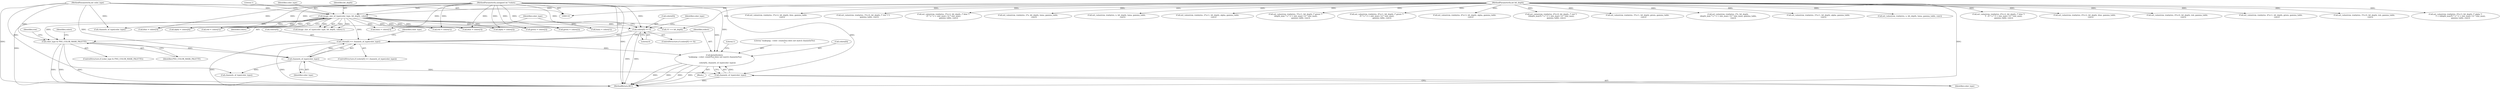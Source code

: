 digraph "0_Android_9d4853418ab2f754c2b63e091c29c5529b8b86ca_14@API" {
"1000745" [label="(Call,fprintf(stderr,\n \"makepng: --color: count(%u) does not match channels(%u)\n\",\n\n          colors[0], channels_of_type(color_type)))"];
"1000498" [label="(Call,colors[0] == channels_of_type(color_type))"];
"1000132" [label="(Call,image_size_of_type(color_type, bit_depth, colors))"];
"1000122" [label="(MethodParameterIn,int color_type)"];
"1000123" [label="(MethodParameterIn,int bit_depth)"];
"1000126" [label="(MethodParameterIn,unsigned int *colors)"];
"1000146" [label="(Call,colors[0] == 0)"];
"1000502" [label="(Call,channels_of_type(color_type))"];
"1000488" [label="(Call,color_type & PNG_COLOR_MASK_PALETTE)"];
"1000751" [label="(Call,channels_of_type(color_type))"];
"1000497" [label="(ControlStructure,if (colors[0] == channels_of_type(color_type)))"];
"1000751" [label="(Call,channels_of_type(color_type))"];
"1000453" [label="(Call,set_value(row, rowbytes, 4*x+3, bit_depth, /* alpha */\n                  Y + ((depth_max-Y) * x * 2 + size_max) / (2 * size_max),\n                  gamma_table, conv))"];
"1000502" [label="(Call,channels_of_type(color_type))"];
"1000638" [label="(Call,set_value(row, rowbytes, 3*x+2, bit_depth, blue, gamma_table,\n                     conv))"];
"1000666" [label="(Call,blue = colors[3])"];
"1000672" [label="(Call,alpha = colors[4])"];
"1000145" [label="(ControlStructure,if (colors[0] == 0))"];
"1000654" [label="(Call,red = colors[1])"];
"1000299" [label="(Call,set_value(row, rowbytes, 3*x+0, bit_depth, /* red */ Y,\n                     gamma_table, conv))"];
"1000136" [label="(Literal,1)"];
"1000498" [label="(Call,colors[0] == channels_of_type(color_type))"];
"1000333" [label="(Call,set_value(row, rowbytes, 3*x+2, bit_depth, /* blue */\n (Y * x * 2 + size_max) / (2 * size_max),\n                  gamma_table, conv))"];
"1000560" [label="(Call,set_value(row, rowbytes, 2*x, bit_depth, luma, gamma_table,\n                     conv))"];
"1000526" [label="(Call,set_value(row, rowbytes, x, bit_depth, luma, gamma_table,\n                     conv))"];
"1000506" [label="(Identifier,color_type)"];
"1000570" [label="(Call,set_value(row, rowbytes, 2*x+1, bit_depth, alpha, gamma_table,\n                     conv))"];
"1000311" [label="(Call,set_value(row, rowbytes, 3*x+1, bit_depth, /* green */\n (depth_max * x * 2 + size_max) / (2 * size_max),\n                  gamma_table, conv))"];
"1000133" [label="(Identifier,color_type)"];
"1000141" [label="(Call,1U << bit_depth)"];
"1000511" [label="(Call,luma = colors[1])"];
"1000135" [label="(Identifier,colors)"];
"1000500" [label="(Identifier,colors)"];
"1000407" [label="(Call,set_value(row, rowbytes, 4*x+1, bit_depth, /* green */\n (Y * x * 2 + size_max) / (2 * size_max),\n                  gamma_table, conv))"];
"1000123" [label="(MethodParameterIn,int bit_depth)"];
"1000487" [label="(ControlStructure,if (color_type & PNG_COLOR_MASK_PALETTE))"];
"1000746" [label="(Identifier,stderr)"];
"1000754" [label="(Literal,1)"];
"1000147" [label="(Call,colors[0])"];
"1000724" [label="(Call,set_value(row, rowbytes, 4*x+3, bit_depth, alpha, gamma_table,\n                     conv))"];
"1000131" [label="(Call,image_size_of_type(color_type, bit_depth, colors)-1)"];
"1000152" [label="(Call,channels_of_type(color_type))"];
"1000150" [label="(Literal,0)"];
"1000490" [label="(Identifier,PNG_COLOR_MASK_PALETTE)"];
"1000744" [label="(Block,)"];
"1000383" [label="(Call,set_value(row, rowbytes, 4*x+0, bit_depth, /* red */\n ((depth_max-Y) * x * 2 + size_max) / (2 * size_max),\n                  gamma_table, conv))"];
"1000489" [label="(Identifier,color_type)"];
"1000493" [label="(Identifier,row)"];
"1000626" [label="(Call,set_value(row, rowbytes, 3*x+1, bit_depth, green, gamma_table,\n                     conv))"];
"1000505" [label="(Call,channels_of_type(color_type))"];
"1000239" [label="(Call,set_value(row, rowbytes, 2*x, bit_depth,\n (depth_max * x * 2 + size_max) / (2 * size_max), gamma_table,\n                  conv))"];
"1000259" [label="(Call,set_value(row, rowbytes, 2*x+1, bit_depth, alpha, gamma_table,\n                  conv))"];
"1000499" [label="(Call,colors[0])"];
"1000586" [label="(Call,red = colors[1])"];
"1000598" [label="(Call,blue = colors[3])"];
"1000544" [label="(Call,alpha = colors[2])"];
"1000592" [label="(Call,green = colors[2])"];
"1000752" [label="(Identifier,color_type)"];
"1000660" [label="(Call,green = colors[2])"];
"1000745" [label="(Call,fprintf(stderr,\n \"makepng: --color: count(%u) does not match channels(%u)\n\",\n\n          colors[0], channels_of_type(color_type)))"];
"1000538" [label="(Call,luma = colors[1])"];
"1000134" [label="(Identifier,bit_depth)"];
"1000203" [label="(Call,set_value(row, rowbytes, x, bit_depth, luma, gamma_table, conv))"];
"1000747" [label="(Literal,\"makepng: --color: count(%u) does not match channels(%u)\n\")"];
"1000122" [label="(MethodParameterIn,int color_type)"];
"1000429" [label="(Call,set_value(row, rowbytes, 4*x+2, bit_depth, /* blue */\n                  Y - (Y * x * 2 + size_max) / (2 * size_max),\n                  gamma_table, conv))"];
"1000503" [label="(Identifier,color_type)"];
"1000712" [label="(Call,set_value(row, rowbytes, 4*x+2, bit_depth, blue, gamma_table,\n                     conv))"];
"1000688" [label="(Call,set_value(row, rowbytes, 4*x+0, bit_depth, red, gamma_table,\n                     conv))"];
"1000126" [label="(MethodParameterIn,unsigned int *colors)"];
"1000755" [label="(MethodReturn,RET)"];
"1000132" [label="(Call,image_size_of_type(color_type, bit_depth, colors))"];
"1000146" [label="(Call,colors[0] == 0)"];
"1000700" [label="(Call,set_value(row, rowbytes, 4*x+1, bit_depth, green, gamma_table,\n                     conv))"];
"1000153" [label="(Identifier,color_type)"];
"1000748" [label="(Call,colors[0])"];
"1000614" [label="(Call,set_value(row, rowbytes, 3*x+0, bit_depth, red, gamma_table,\n                     conv))"];
"1000488" [label="(Call,color_type & PNG_COLOR_MASK_PALETTE)"];
"1000745" -> "1000744"  [label="AST: "];
"1000745" -> "1000751"  [label="CFG: "];
"1000746" -> "1000745"  [label="AST: "];
"1000747" -> "1000745"  [label="AST: "];
"1000748" -> "1000745"  [label="AST: "];
"1000751" -> "1000745"  [label="AST: "];
"1000754" -> "1000745"  [label="CFG: "];
"1000745" -> "1000755"  [label="DDG: "];
"1000745" -> "1000755"  [label="DDG: "];
"1000745" -> "1000755"  [label="DDG: "];
"1000745" -> "1000755"  [label="DDG: "];
"1000498" -> "1000745"  [label="DDG: "];
"1000132" -> "1000745"  [label="DDG: "];
"1000126" -> "1000745"  [label="DDG: "];
"1000751" -> "1000745"  [label="DDG: "];
"1000498" -> "1000497"  [label="AST: "];
"1000498" -> "1000502"  [label="CFG: "];
"1000499" -> "1000498"  [label="AST: "];
"1000502" -> "1000498"  [label="AST: "];
"1000506" -> "1000498"  [label="CFG: "];
"1000746" -> "1000498"  [label="CFG: "];
"1000498" -> "1000755"  [label="DDG: "];
"1000498" -> "1000755"  [label="DDG: "];
"1000132" -> "1000498"  [label="DDG: "];
"1000146" -> "1000498"  [label="DDG: "];
"1000126" -> "1000498"  [label="DDG: "];
"1000502" -> "1000498"  [label="DDG: "];
"1000132" -> "1000131"  [label="AST: "];
"1000132" -> "1000135"  [label="CFG: "];
"1000133" -> "1000132"  [label="AST: "];
"1000134" -> "1000132"  [label="AST: "];
"1000135" -> "1000132"  [label="AST: "];
"1000136" -> "1000132"  [label="CFG: "];
"1000132" -> "1000755"  [label="DDG: "];
"1000132" -> "1000131"  [label="DDG: "];
"1000132" -> "1000131"  [label="DDG: "];
"1000132" -> "1000131"  [label="DDG: "];
"1000122" -> "1000132"  [label="DDG: "];
"1000123" -> "1000132"  [label="DDG: "];
"1000126" -> "1000132"  [label="DDG: "];
"1000132" -> "1000141"  [label="DDG: "];
"1000132" -> "1000146"  [label="DDG: "];
"1000132" -> "1000152"  [label="DDG: "];
"1000132" -> "1000488"  [label="DDG: "];
"1000132" -> "1000511"  [label="DDG: "];
"1000132" -> "1000538"  [label="DDG: "];
"1000132" -> "1000544"  [label="DDG: "];
"1000132" -> "1000586"  [label="DDG: "];
"1000132" -> "1000592"  [label="DDG: "];
"1000132" -> "1000598"  [label="DDG: "];
"1000132" -> "1000654"  [label="DDG: "];
"1000132" -> "1000660"  [label="DDG: "];
"1000132" -> "1000666"  [label="DDG: "];
"1000132" -> "1000672"  [label="DDG: "];
"1000122" -> "1000118"  [label="AST: "];
"1000122" -> "1000755"  [label="DDG: "];
"1000122" -> "1000152"  [label="DDG: "];
"1000122" -> "1000488"  [label="DDG: "];
"1000122" -> "1000502"  [label="DDG: "];
"1000122" -> "1000505"  [label="DDG: "];
"1000122" -> "1000751"  [label="DDG: "];
"1000123" -> "1000118"  [label="AST: "];
"1000123" -> "1000755"  [label="DDG: "];
"1000123" -> "1000141"  [label="DDG: "];
"1000123" -> "1000203"  [label="DDG: "];
"1000123" -> "1000239"  [label="DDG: "];
"1000123" -> "1000259"  [label="DDG: "];
"1000123" -> "1000299"  [label="DDG: "];
"1000123" -> "1000311"  [label="DDG: "];
"1000123" -> "1000333"  [label="DDG: "];
"1000123" -> "1000383"  [label="DDG: "];
"1000123" -> "1000407"  [label="DDG: "];
"1000123" -> "1000429"  [label="DDG: "];
"1000123" -> "1000453"  [label="DDG: "];
"1000123" -> "1000526"  [label="DDG: "];
"1000123" -> "1000560"  [label="DDG: "];
"1000123" -> "1000570"  [label="DDG: "];
"1000123" -> "1000614"  [label="DDG: "];
"1000123" -> "1000626"  [label="DDG: "];
"1000123" -> "1000638"  [label="DDG: "];
"1000123" -> "1000688"  [label="DDG: "];
"1000123" -> "1000700"  [label="DDG: "];
"1000123" -> "1000712"  [label="DDG: "];
"1000123" -> "1000724"  [label="DDG: "];
"1000126" -> "1000118"  [label="AST: "];
"1000126" -> "1000755"  [label="DDG: "];
"1000126" -> "1000146"  [label="DDG: "];
"1000126" -> "1000511"  [label="DDG: "];
"1000126" -> "1000538"  [label="DDG: "];
"1000126" -> "1000544"  [label="DDG: "];
"1000126" -> "1000586"  [label="DDG: "];
"1000126" -> "1000592"  [label="DDG: "];
"1000126" -> "1000598"  [label="DDG: "];
"1000126" -> "1000654"  [label="DDG: "];
"1000126" -> "1000660"  [label="DDG: "];
"1000126" -> "1000666"  [label="DDG: "];
"1000126" -> "1000672"  [label="DDG: "];
"1000146" -> "1000145"  [label="AST: "];
"1000146" -> "1000150"  [label="CFG: "];
"1000147" -> "1000146"  [label="AST: "];
"1000150" -> "1000146"  [label="AST: "];
"1000153" -> "1000146"  [label="CFG: "];
"1000489" -> "1000146"  [label="CFG: "];
"1000146" -> "1000755"  [label="DDG: "];
"1000146" -> "1000755"  [label="DDG: "];
"1000502" -> "1000503"  [label="CFG: "];
"1000503" -> "1000502"  [label="AST: "];
"1000488" -> "1000502"  [label="DDG: "];
"1000502" -> "1000505"  [label="DDG: "];
"1000502" -> "1000751"  [label="DDG: "];
"1000488" -> "1000487"  [label="AST: "];
"1000488" -> "1000490"  [label="CFG: "];
"1000489" -> "1000488"  [label="AST: "];
"1000490" -> "1000488"  [label="AST: "];
"1000493" -> "1000488"  [label="CFG: "];
"1000500" -> "1000488"  [label="CFG: "];
"1000488" -> "1000755"  [label="DDG: "];
"1000488" -> "1000755"  [label="DDG: "];
"1000488" -> "1000755"  [label="DDG: "];
"1000751" -> "1000752"  [label="CFG: "];
"1000752" -> "1000751"  [label="AST: "];
"1000751" -> "1000755"  [label="DDG: "];
}

